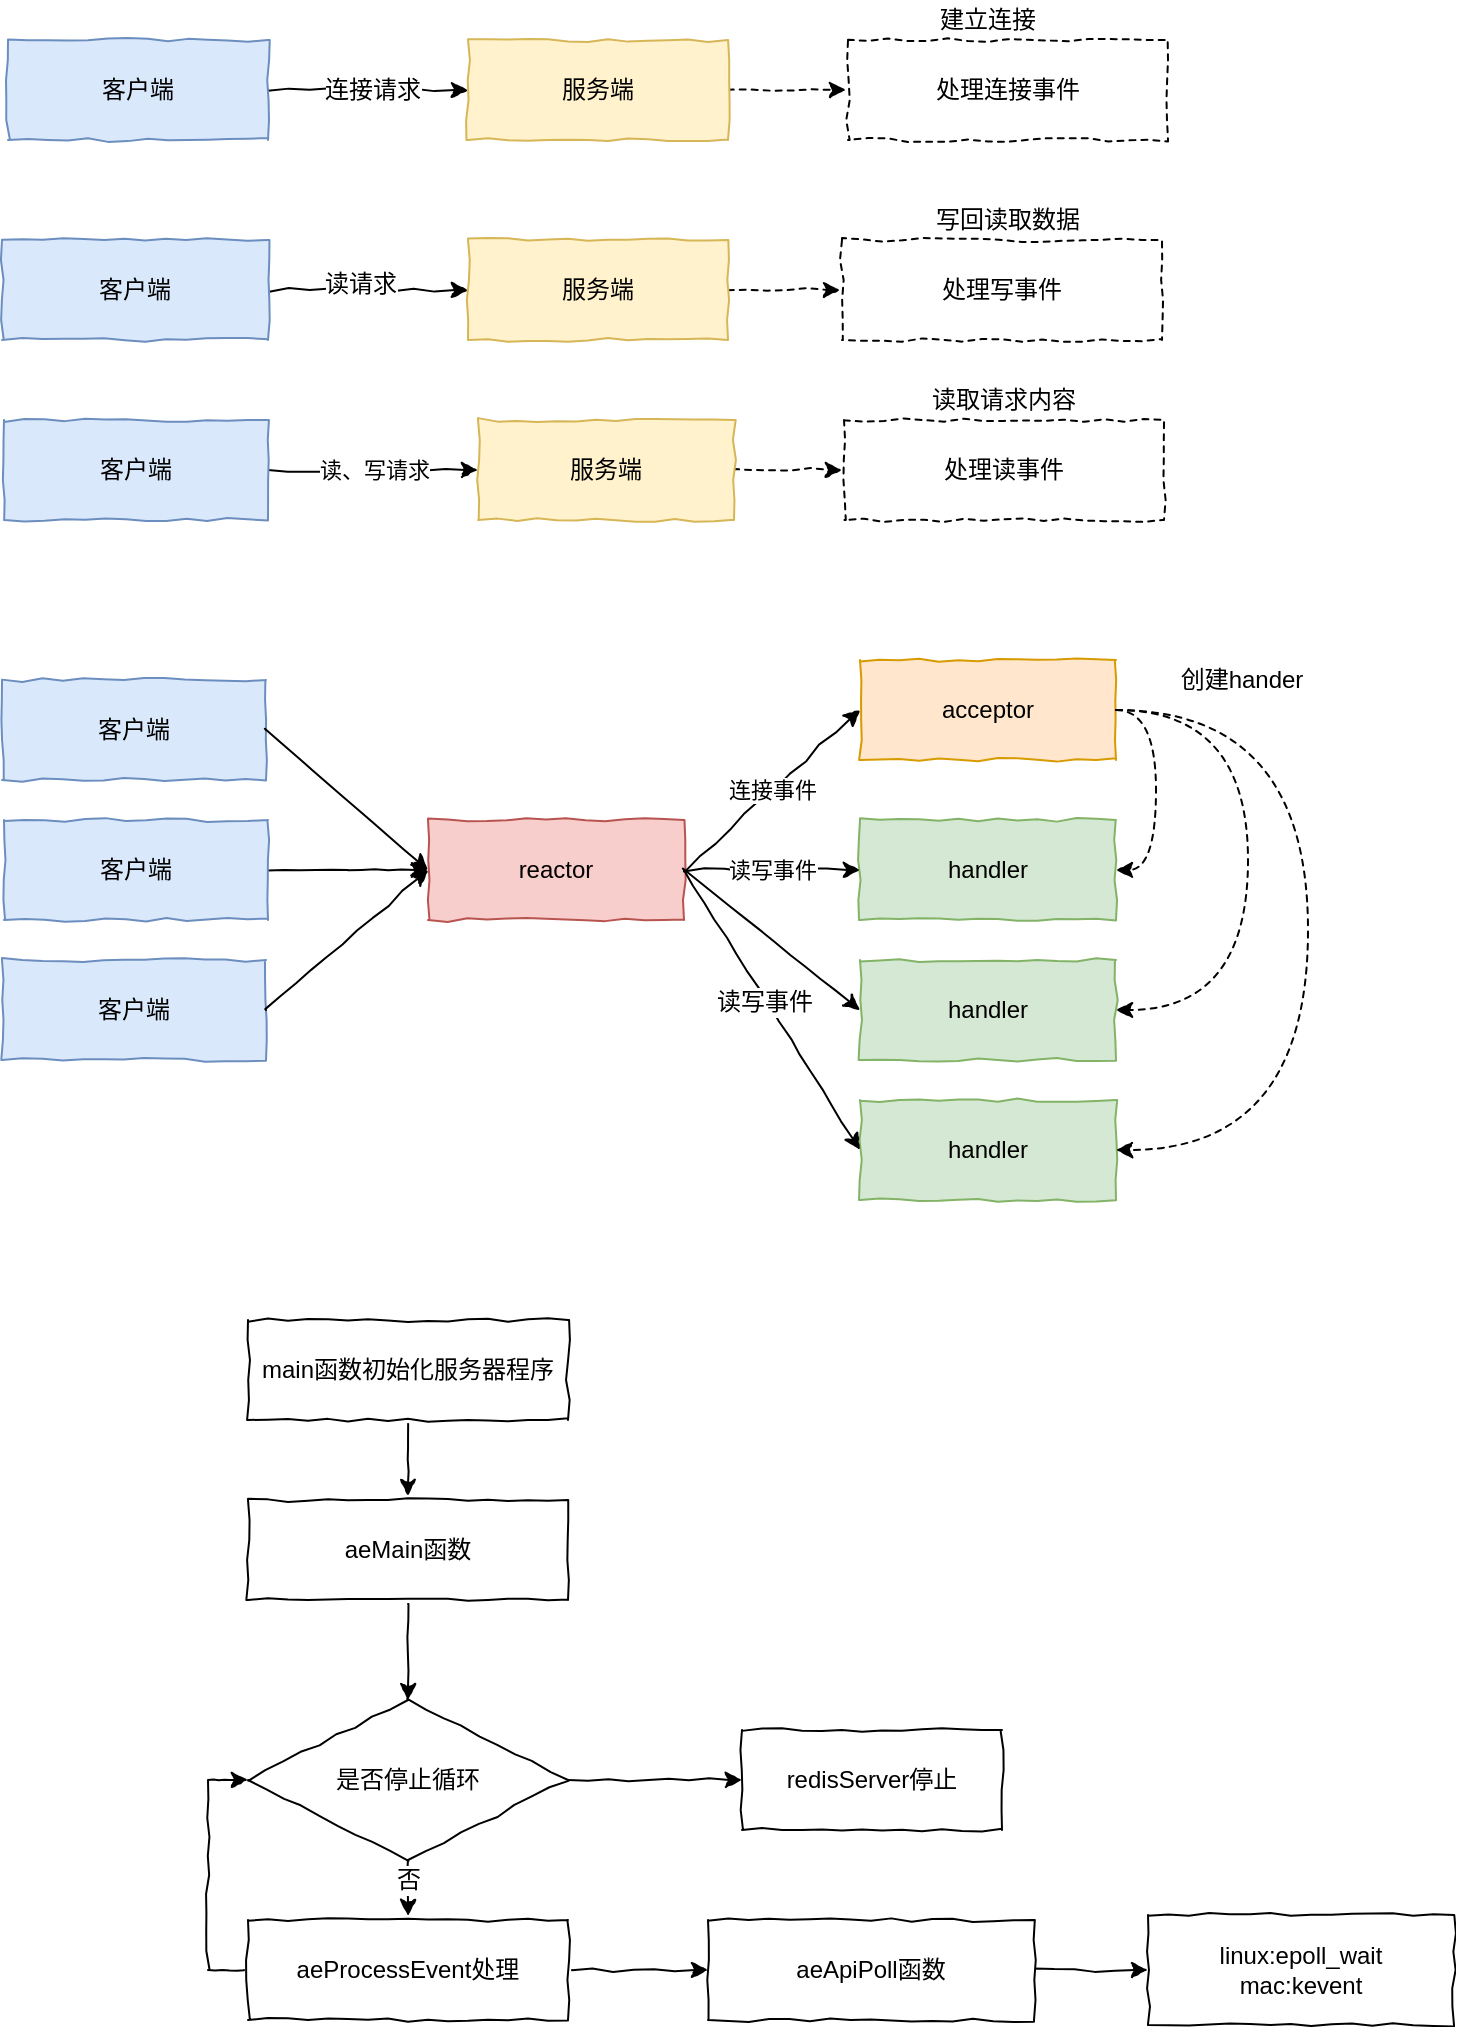<mxfile version="12.2.4" pages="1"><diagram id="t0Y_sLKrXTWDEjhyHdri" name="Page-1"><mxGraphModel dx="884" dy="550" grid="1" gridSize="10" guides="1" tooltips="1" connect="1" arrows="1" fold="1" page="1" pageScale="1" pageWidth="827" pageHeight="1169" math="0" shadow="0"><root><mxCell id="0"/><mxCell id="1" parent="0"/><mxCell id="16" style="edgeStyle=orthogonalEdgeStyle;rounded=0;orthogonalLoop=1;jettySize=auto;html=1;exitX=1;exitY=0.5;exitDx=0;exitDy=0;entryX=0;entryY=0.5;entryDx=0;entryDy=0;comic=1;" parent="1" source="2" target="5" edge="1"><mxGeometry relative="1" as="geometry"/></mxCell><mxCell id="24" value="连接请求" style="text;html=1;resizable=0;points=[];align=center;verticalAlign=middle;labelBackgroundColor=#ffffff;" parent="16" vertex="1" connectable="0"><mxGeometry x="0.04" relative="1" as="geometry"><mxPoint as="offset"/></mxGeometry></mxCell><mxCell id="2" value="客户端" style="rounded=0;whiteSpace=wrap;html=1;fillColor=#dae8fc;strokeColor=#6c8ebf;comic=1;" parent="1" vertex="1"><mxGeometry x="50" y="60" width="130" height="50" as="geometry"/></mxCell><mxCell id="3" value="处理连接事件" style="rounded=0;whiteSpace=wrap;html=1;dashed=1;perimeterSpacing=1;comic=1;" parent="1" vertex="1"><mxGeometry x="470" y="60" width="160" height="50" as="geometry"/></mxCell><mxCell id="17" style="edgeStyle=orthogonalEdgeStyle;rounded=0;comic=1;orthogonalLoop=1;jettySize=auto;html=1;exitX=1;exitY=0.5;exitDx=0;exitDy=0;dashed=1;endArrow=classic;endFill=1;" parent="1" source="5" target="3" edge="1"><mxGeometry relative="1" as="geometry"/></mxCell><mxCell id="5" value="服务端" style="rounded=0;whiteSpace=wrap;html=1;fillColor=#fff2cc;strokeColor=#d6b656;comic=1;" parent="1" vertex="1"><mxGeometry x="280" y="60" width="130" height="50" as="geometry"/></mxCell><mxCell id="19" style="edgeStyle=orthogonalEdgeStyle;rounded=0;comic=1;orthogonalLoop=1;jettySize=auto;html=1;exitX=1;exitY=0.5;exitDx=0;exitDy=0;entryX=0;entryY=0.5;entryDx=0;entryDy=0;" parent="1" source="10" target="12" edge="1"><mxGeometry relative="1" as="geometry"/></mxCell><mxCell id="23" value="读请求" style="text;html=1;resizable=0;points=[];align=center;verticalAlign=middle;labelBackgroundColor=#ffffff;" parent="19" vertex="1" connectable="0"><mxGeometry x="-0.08" y="3" relative="1" as="geometry"><mxPoint as="offset"/></mxGeometry></mxCell><mxCell id="10" value="客户端" style="rounded=0;whiteSpace=wrap;html=1;fillColor=#dae8fc;strokeColor=#6c8ebf;comic=1;" parent="1" vertex="1"><mxGeometry x="47" y="160" width="133" height="50" as="geometry"/></mxCell><mxCell id="11" value="处理写事件" style="rounded=0;whiteSpace=wrap;html=1;dashed=1;perimeterSpacing=1;comic=1;" parent="1" vertex="1"><mxGeometry x="467" y="160" width="160" height="50" as="geometry"/></mxCell><mxCell id="18" style="edgeStyle=orthogonalEdgeStyle;rounded=0;comic=1;orthogonalLoop=1;jettySize=auto;html=1;entryX=0;entryY=0.5;entryDx=0;entryDy=0;dashed=1;" parent="1" source="12" target="11" edge="1"><mxGeometry relative="1" as="geometry"/></mxCell><mxCell id="12" value="服务端" style="rounded=0;whiteSpace=wrap;html=1;fillColor=#fff2cc;strokeColor=#d6b656;comic=1;" parent="1" vertex="1"><mxGeometry x="280" y="160" width="130" height="50" as="geometry"/></mxCell><mxCell id="20" value="读、写请求" style="edgeStyle=orthogonalEdgeStyle;rounded=0;comic=1;orthogonalLoop=1;jettySize=auto;html=1;exitX=1;exitY=0.5;exitDx=0;exitDy=0;entryX=0;entryY=0.5;entryDx=0;entryDy=0;" parent="1" source="13" target="15" edge="1"><mxGeometry relative="1" as="geometry"/></mxCell><mxCell id="13" value="客户端" style="rounded=0;whiteSpace=wrap;html=1;fillColor=#dae8fc;strokeColor=#6c8ebf;comic=1;" parent="1" vertex="1"><mxGeometry x="48" y="250" width="132" height="50" as="geometry"/></mxCell><mxCell id="14" value="处理读事件" style="rounded=0;whiteSpace=wrap;html=1;dashed=1;perimeterSpacing=1;comic=1;" parent="1" vertex="1"><mxGeometry x="468" y="250" width="160" height="50" as="geometry"/></mxCell><mxCell id="21" style="edgeStyle=orthogonalEdgeStyle;rounded=0;comic=1;orthogonalLoop=1;jettySize=auto;html=1;dashed=1;" parent="1" source="15" target="14" edge="1"><mxGeometry relative="1" as="geometry"/></mxCell><mxCell id="15" value="服务端" style="rounded=0;whiteSpace=wrap;html=1;fillColor=#fff2cc;strokeColor=#d6b656;comic=1;" parent="1" vertex="1"><mxGeometry x="285" y="250" width="128" height="50" as="geometry"/></mxCell><mxCell id="25" value="建立连接" style="text;html=1;strokeColor=none;fillColor=none;align=center;verticalAlign=middle;whiteSpace=wrap;rounded=0;dashed=1;comic=1;" parent="1" vertex="1"><mxGeometry x="510" y="40" width="60" height="20" as="geometry"/></mxCell><mxCell id="26" value="写回读取数据" style="text;html=1;strokeColor=none;fillColor=none;align=center;verticalAlign=middle;whiteSpace=wrap;rounded=0;dashed=1;comic=1;" parent="1" vertex="1"><mxGeometry x="510" y="140" width="80" height="20" as="geometry"/></mxCell><mxCell id="27" value="读取请求内容" style="text;html=1;resizable=0;points=[];autosize=1;align=left;verticalAlign=top;spacingTop=-4;" parent="1" vertex="1"><mxGeometry x="510" y="230" width="90" height="20" as="geometry"/></mxCell><mxCell id="49" value="" style="group" parent="1" vertex="1" connectable="0"><mxGeometry x="47" y="365" width="660" height="275" as="geometry"/></mxCell><mxCell id="28" value="客户端" style="rounded=0;whiteSpace=wrap;html=1;fillColor=#dae8fc;strokeColor=#6c8ebf;comic=1;" parent="49" vertex="1"><mxGeometry y="15" width="132" height="50" as="geometry"/></mxCell><mxCell id="33" style="edgeStyle=orthogonalEdgeStyle;rounded=0;comic=1;orthogonalLoop=1;jettySize=auto;html=1;exitX=1;exitY=0.5;exitDx=0;exitDy=0;endArrow=classic;endFill=1;" parent="49" source="29" edge="1"><mxGeometry relative="1" as="geometry"><mxPoint x="213" y="110" as="targetPoint"/></mxGeometry></mxCell><mxCell id="29" value="客户端" style="rounded=0;whiteSpace=wrap;html=1;fillColor=#dae8fc;strokeColor=#6c8ebf;comic=1;" parent="49" vertex="1"><mxGeometry x="1" y="85" width="132" height="50" as="geometry"/></mxCell><mxCell id="30" value="客户端" style="rounded=0;whiteSpace=wrap;html=1;fillColor=#dae8fc;strokeColor=#6c8ebf;comic=1;" parent="49" vertex="1"><mxGeometry y="155" width="132" height="50" as="geometry"/></mxCell><mxCell id="31" value="reactor" style="rounded=0;whiteSpace=wrap;html=1;fillColor=#f8cecc;strokeColor=#b85450;comic=1;" parent="49" vertex="1"><mxGeometry x="213" y="85" width="128" height="50" as="geometry"/></mxCell><mxCell id="32" style="rounded=0;comic=1;orthogonalLoop=1;jettySize=auto;html=1;exitX=1;exitY=0.5;exitDx=0;exitDy=0;entryX=0;entryY=0.5;entryDx=0;entryDy=0;endArrow=classic;endFill=1;" parent="49" source="28" target="31" edge="1"><mxGeometry relative="1" as="geometry"/></mxCell><mxCell id="35" style="rounded=0;comic=1;orthogonalLoop=1;jettySize=auto;html=1;exitX=1;exitY=0.5;exitDx=0;exitDy=0;entryX=0;entryY=0.5;entryDx=0;entryDy=0;endArrow=classic;endFill=1;" parent="49" source="30" target="31" edge="1"><mxGeometry relative="1" as="geometry"/></mxCell><mxCell id="36" value="acceptor" style="rounded=0;whiteSpace=wrap;html=1;comic=1;fillColor=#ffe6cc;strokeColor=#d79b00;" parent="49" vertex="1"><mxGeometry x="429" y="5" width="128" height="50" as="geometry"/></mxCell><mxCell id="40" value="连接事件" style="edgeStyle=none;rounded=0;comic=1;orthogonalLoop=1;jettySize=auto;html=1;exitX=1;exitY=0.5;exitDx=0;exitDy=0;entryX=0;entryY=0.5;entryDx=0;entryDy=0;endArrow=classic;endFill=1;" parent="49" source="31" target="36" edge="1"><mxGeometry relative="1" as="geometry"/></mxCell><mxCell id="37" value="handler" style="rounded=0;whiteSpace=wrap;html=1;comic=1;fillColor=#d5e8d4;strokeColor=#82b366;" parent="49" vertex="1"><mxGeometry x="429" y="85" width="128" height="50" as="geometry"/></mxCell><mxCell id="41" value="读写事件" style="edgeStyle=none;rounded=0;comic=1;orthogonalLoop=1;jettySize=auto;html=1;exitX=1;exitY=0.5;exitDx=0;exitDy=0;entryX=0;entryY=0.5;entryDx=0;entryDy=0;endArrow=classic;endFill=1;" parent="49" source="31" target="37" edge="1"><mxGeometry relative="1" as="geometry"/></mxCell><mxCell id="45" style="edgeStyle=orthogonalEdgeStyle;rounded=0;comic=1;orthogonalLoop=1;jettySize=auto;html=1;exitX=1;exitY=0.5;exitDx=0;exitDy=0;entryX=1;entryY=0.5;entryDx=0;entryDy=0;endArrow=classic;endFill=1;curved=1;dashed=1;" parent="49" source="36" target="37" edge="1"><mxGeometry relative="1" as="geometry"/></mxCell><mxCell id="38" value="handler" style="rounded=0;whiteSpace=wrap;html=1;comic=1;fillColor=#d5e8d4;strokeColor=#82b366;" parent="49" vertex="1"><mxGeometry x="429" y="225" width="128" height="50" as="geometry"/></mxCell><mxCell id="43" style="edgeStyle=none;rounded=0;comic=1;orthogonalLoop=1;jettySize=auto;html=1;exitX=1;exitY=0.5;exitDx=0;exitDy=0;entryX=0;entryY=0.5;entryDx=0;entryDy=0;endArrow=classic;endFill=1;" parent="49" source="31" target="38" edge="1"><mxGeometry relative="1" as="geometry"/></mxCell><mxCell id="44" value="读写事件" style="text;html=1;resizable=0;points=[];align=center;verticalAlign=middle;labelBackgroundColor=#ffffff;" parent="43" vertex="1" connectable="0"><mxGeometry x="-0.077" y="-1" relative="1" as="geometry"><mxPoint as="offset"/></mxGeometry></mxCell><mxCell id="47" style="edgeStyle=orthogonalEdgeStyle;curved=1;rounded=0;comic=1;orthogonalLoop=1;jettySize=auto;html=1;exitX=1;exitY=0.5;exitDx=0;exitDy=0;entryX=1;entryY=0.5;entryDx=0;entryDy=0;dashed=1;endArrow=classic;endFill=1;" parent="49" source="36" target="38" edge="1"><mxGeometry relative="1" as="geometry"><Array as="points"><mxPoint x="653" y="30"/><mxPoint x="653" y="250"/></Array></mxGeometry></mxCell><mxCell id="39" value="handler" style="rounded=0;whiteSpace=wrap;html=1;comic=1;fillColor=#d5e8d4;strokeColor=#82b366;" parent="49" vertex="1"><mxGeometry x="429" y="155" width="128" height="50" as="geometry"/></mxCell><mxCell id="42" style="edgeStyle=none;rounded=0;comic=1;orthogonalLoop=1;jettySize=auto;html=1;exitX=1;exitY=0.5;exitDx=0;exitDy=0;entryX=0;entryY=0.5;entryDx=0;entryDy=0;endArrow=classic;endFill=1;" parent="49" source="31" target="39" edge="1"><mxGeometry relative="1" as="geometry"/></mxCell><mxCell id="46" style="edgeStyle=orthogonalEdgeStyle;curved=1;rounded=0;comic=1;orthogonalLoop=1;jettySize=auto;html=1;exitX=1;exitY=0.5;exitDx=0;exitDy=0;entryX=1;entryY=0.5;entryDx=0;entryDy=0;dashed=1;endArrow=classic;endFill=1;" parent="49" source="36" target="39" edge="1"><mxGeometry relative="1" as="geometry"><Array as="points"><mxPoint x="623" y="30"/><mxPoint x="623" y="180"/></Array></mxGeometry></mxCell><mxCell id="48" value="创建hander" style="text;html=1;strokeColor=none;fillColor=none;align=center;verticalAlign=middle;whiteSpace=wrap;rounded=0;dashed=1;comic=1;" parent="49" vertex="1"><mxGeometry x="580" width="80" height="30" as="geometry"/></mxCell><mxCell id="61" style="edgeStyle=orthogonalEdgeStyle;rounded=0;comic=1;orthogonalLoop=1;jettySize=auto;html=1;exitX=0.5;exitY=1;exitDx=0;exitDy=0;" parent="1" source="50" target="52" edge="1"><mxGeometry relative="1" as="geometry"/></mxCell><mxCell id="50" value="main函数初始化服务器程序" style="rounded=0;whiteSpace=wrap;html=1;perimeterSpacing=2;gradientColor=#ffffff;gradientDirection=south;comic=1;" parent="1" vertex="1"><mxGeometry x="170" y="700" width="160" height="50" as="geometry"/></mxCell><mxCell id="62" style="edgeStyle=orthogonalEdgeStyle;rounded=0;comic=1;orthogonalLoop=1;jettySize=auto;html=1;exitX=0.5;exitY=1;exitDx=0;exitDy=0;" parent="1" source="52" target="55" edge="1"><mxGeometry relative="1" as="geometry"/></mxCell><mxCell id="52" value="aeMain函数" style="rounded=0;whiteSpace=wrap;html=1;perimeterSpacing=2;gradientColor=#ffffff;gradientDirection=south;comic=1;" parent="1" vertex="1"><mxGeometry x="170" y="790" width="160" height="50" as="geometry"/></mxCell><mxCell id="63" style="edgeStyle=orthogonalEdgeStyle;rounded=0;comic=1;orthogonalLoop=1;jettySize=auto;html=1;exitX=0.5;exitY=1;exitDx=0;exitDy=0;entryX=0.5;entryY=0;entryDx=0;entryDy=0;" parent="1" source="55" target="56" edge="1"><mxGeometry relative="1" as="geometry"/></mxCell><mxCell id="67" value="否" style="text;html=1;resizable=0;points=[];align=center;verticalAlign=middle;labelBackgroundColor=#ffffff;" parent="63" vertex="1" connectable="0"><mxGeometry x="-0.286" relative="1" as="geometry"><mxPoint as="offset"/></mxGeometry></mxCell><mxCell id="69" style="edgeStyle=orthogonalEdgeStyle;rounded=0;comic=1;orthogonalLoop=1;jettySize=auto;html=1;exitX=1;exitY=0.5;exitDx=0;exitDy=0;" parent="1" source="55" target="68" edge="1"><mxGeometry relative="1" as="geometry"/></mxCell><mxCell id="55" value="是否停止循环" style="rhombus;whiteSpace=wrap;html=1;comic=1;gradientColor=#ffffff;" parent="1" vertex="1"><mxGeometry x="170" y="890" width="160" height="80" as="geometry"/></mxCell><mxCell id="60" style="edgeStyle=orthogonalEdgeStyle;rounded=0;orthogonalLoop=1;jettySize=auto;html=1;exitX=1;exitY=0.5;exitDx=0;exitDy=0;entryX=0;entryY=0.5;entryDx=0;entryDy=0;comic=1;" parent="1" source="56" target="57" edge="1"><mxGeometry relative="1" as="geometry"/></mxCell><mxCell id="65" style="edgeStyle=orthogonalEdgeStyle;rounded=0;comic=1;orthogonalLoop=1;jettySize=auto;html=1;exitX=0;exitY=0.5;exitDx=0;exitDy=0;entryX=0;entryY=0.5;entryDx=0;entryDy=0;" parent="1" source="56" target="55" edge="1"><mxGeometry relative="1" as="geometry"><Array as="points"><mxPoint x="150" y="1025"/><mxPoint x="150" y="930"/></Array></mxGeometry></mxCell><mxCell id="56" value="aeProcessEvent处理" style="rounded=0;whiteSpace=wrap;html=1;perimeterSpacing=2;gradientColor=#ffffff;gradientDirection=south;comic=1;" parent="1" vertex="1"><mxGeometry x="170" y="1000" width="160" height="50" as="geometry"/></mxCell><mxCell id="59" style="edgeStyle=orthogonalEdgeStyle;rounded=0;orthogonalLoop=1;jettySize=auto;html=1;exitX=1;exitY=0.5;exitDx=0;exitDy=0;entryX=0;entryY=0.5;entryDx=0;entryDy=0;comic=1;" parent="1" source="57" target="58" edge="1"><mxGeometry relative="1" as="geometry"/></mxCell><mxCell id="57" value="aeApiPoll函数" style="rounded=0;whiteSpace=wrap;html=1;comic=1;gradientColor=#ffffff;" parent="1" vertex="1"><mxGeometry x="400" y="1000" width="163" height="50" as="geometry"/></mxCell><mxCell id="58" value="linux:epoll_wait&lt;br&gt;mac:kevent" style="rounded=0;whiteSpace=wrap;html=1;comic=1;gradientColor=#ffffff;" parent="1" vertex="1"><mxGeometry x="620" y="997.5" width="153" height="55" as="geometry"/></mxCell><mxCell id="68" value="redisServer停止" style="rounded=0;whiteSpace=wrap;html=1;comic=1;gradientColor=#ffffff;" parent="1" vertex="1"><mxGeometry x="417" y="905" width="130" height="50" as="geometry"/></mxCell></root></mxGraphModel></diagram></mxfile>